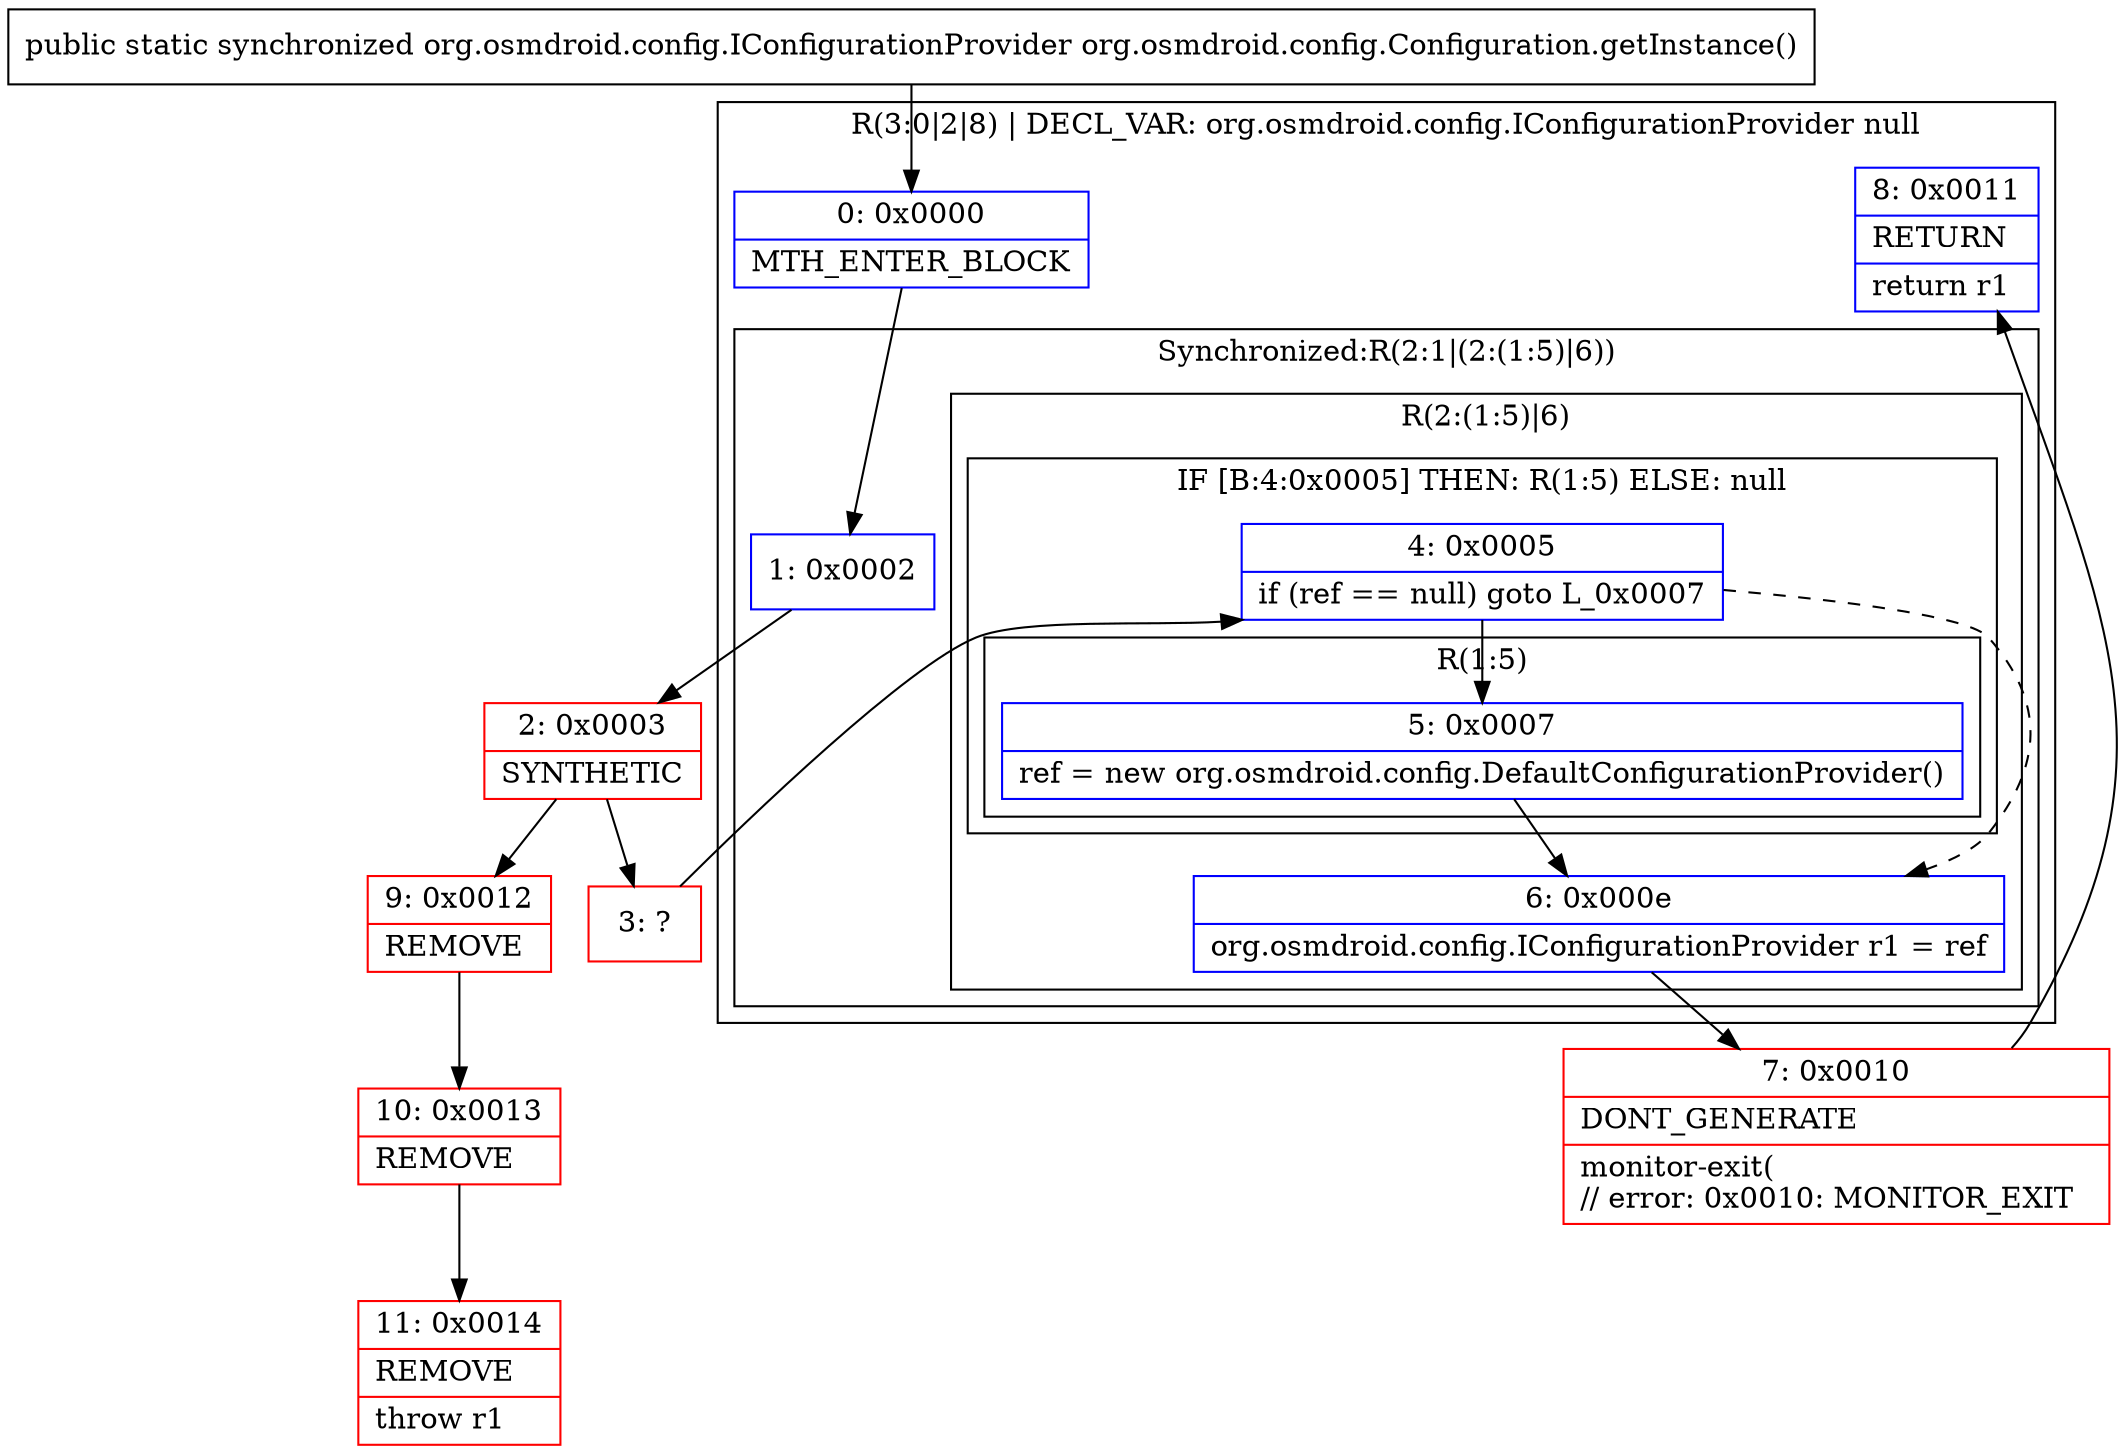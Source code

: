 digraph "CFG fororg.osmdroid.config.Configuration.getInstance()Lorg\/osmdroid\/config\/IConfigurationProvider;" {
subgraph cluster_Region_1244692792 {
label = "R(3:0|2|8) | DECL_VAR: org.osmdroid.config.IConfigurationProvider null\l";
node [shape=record,color=blue];
Node_0 [shape=record,label="{0\:\ 0x0000|MTH_ENTER_BLOCK\l}"];
subgraph cluster_SynchronizedRegion_965657090 {
label = "Synchronized:R(2:1|(2:(1:5)|6))";
node [shape=record,color=blue];
Node_1 [shape=record,label="{1\:\ 0x0002}"];
subgraph cluster_Region_861299017 {
label = "R(2:(1:5)|6)";
node [shape=record,color=blue];
subgraph cluster_IfRegion_2004467018 {
label = "IF [B:4:0x0005] THEN: R(1:5) ELSE: null";
node [shape=record,color=blue];
Node_4 [shape=record,label="{4\:\ 0x0005|if (ref == null) goto L_0x0007\l}"];
subgraph cluster_Region_1020575187 {
label = "R(1:5)";
node [shape=record,color=blue];
Node_5 [shape=record,label="{5\:\ 0x0007|ref = new org.osmdroid.config.DefaultConfigurationProvider()\l}"];
}
}
Node_6 [shape=record,label="{6\:\ 0x000e|org.osmdroid.config.IConfigurationProvider r1 = ref\l}"];
}
}
Node_8 [shape=record,label="{8\:\ 0x0011|RETURN\l|return r1\l}"];
}
Node_2 [shape=record,color=red,label="{2\:\ 0x0003|SYNTHETIC\l}"];
Node_3 [shape=record,color=red,label="{3\:\ ?}"];
Node_7 [shape=record,color=red,label="{7\:\ 0x0010|DONT_GENERATE\l|monitor\-exit(\l\/\/ error: 0x0010: MONITOR_EXIT  \l}"];
Node_9 [shape=record,color=red,label="{9\:\ 0x0012|REMOVE\l}"];
Node_10 [shape=record,color=red,label="{10\:\ 0x0013|REMOVE\l}"];
Node_11 [shape=record,color=red,label="{11\:\ 0x0014|REMOVE\l|throw r1\l}"];
MethodNode[shape=record,label="{public static synchronized org.osmdroid.config.IConfigurationProvider org.osmdroid.config.Configuration.getInstance() }"];
MethodNode -> Node_0;
Node_0 -> Node_1;
Node_1 -> Node_2;
Node_4 -> Node_5;
Node_4 -> Node_6[style=dashed];
Node_5 -> Node_6;
Node_6 -> Node_7;
Node_2 -> Node_3;
Node_2 -> Node_9;
Node_3 -> Node_4;
Node_7 -> Node_8;
Node_9 -> Node_10;
Node_10 -> Node_11;
}

